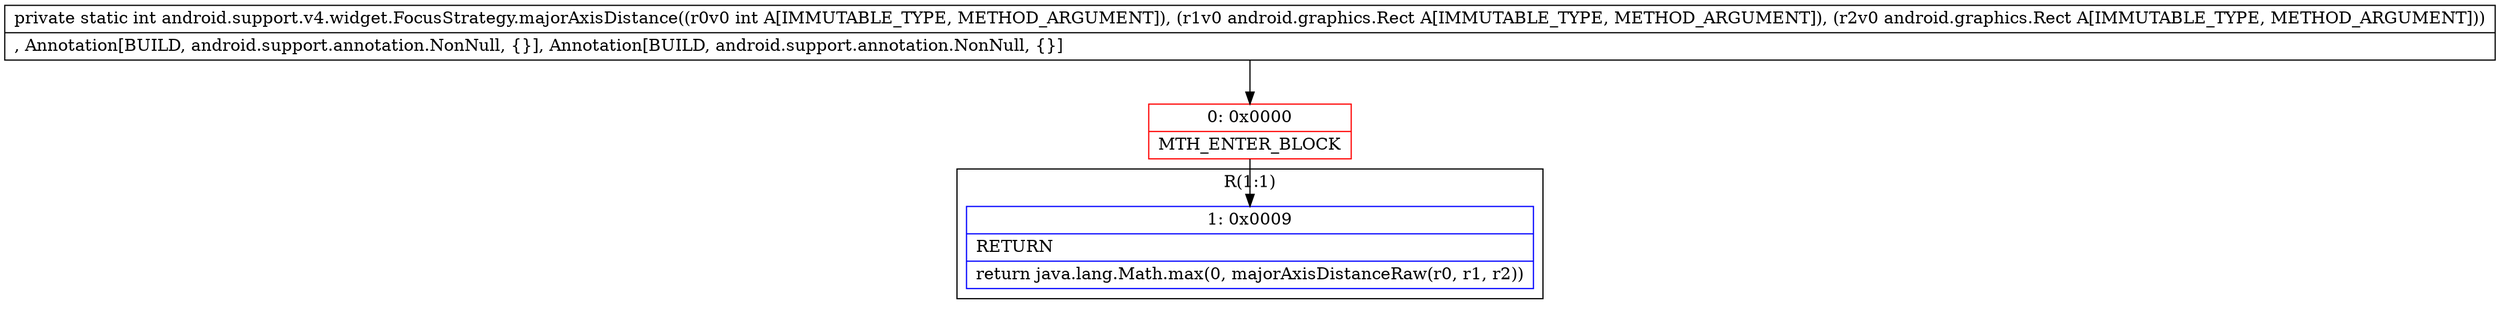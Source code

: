 digraph "CFG forandroid.support.v4.widget.FocusStrategy.majorAxisDistance(ILandroid\/graphics\/Rect;Landroid\/graphics\/Rect;)I" {
subgraph cluster_Region_1489203605 {
label = "R(1:1)";
node [shape=record,color=blue];
Node_1 [shape=record,label="{1\:\ 0x0009|RETURN\l|return java.lang.Math.max(0, majorAxisDistanceRaw(r0, r1, r2))\l}"];
}
Node_0 [shape=record,color=red,label="{0\:\ 0x0000|MTH_ENTER_BLOCK\l}"];
MethodNode[shape=record,label="{private static int android.support.v4.widget.FocusStrategy.majorAxisDistance((r0v0 int A[IMMUTABLE_TYPE, METHOD_ARGUMENT]), (r1v0 android.graphics.Rect A[IMMUTABLE_TYPE, METHOD_ARGUMENT]), (r2v0 android.graphics.Rect A[IMMUTABLE_TYPE, METHOD_ARGUMENT]))  | , Annotation[BUILD, android.support.annotation.NonNull, \{\}], Annotation[BUILD, android.support.annotation.NonNull, \{\}]\l}"];
MethodNode -> Node_0;
Node_0 -> Node_1;
}

